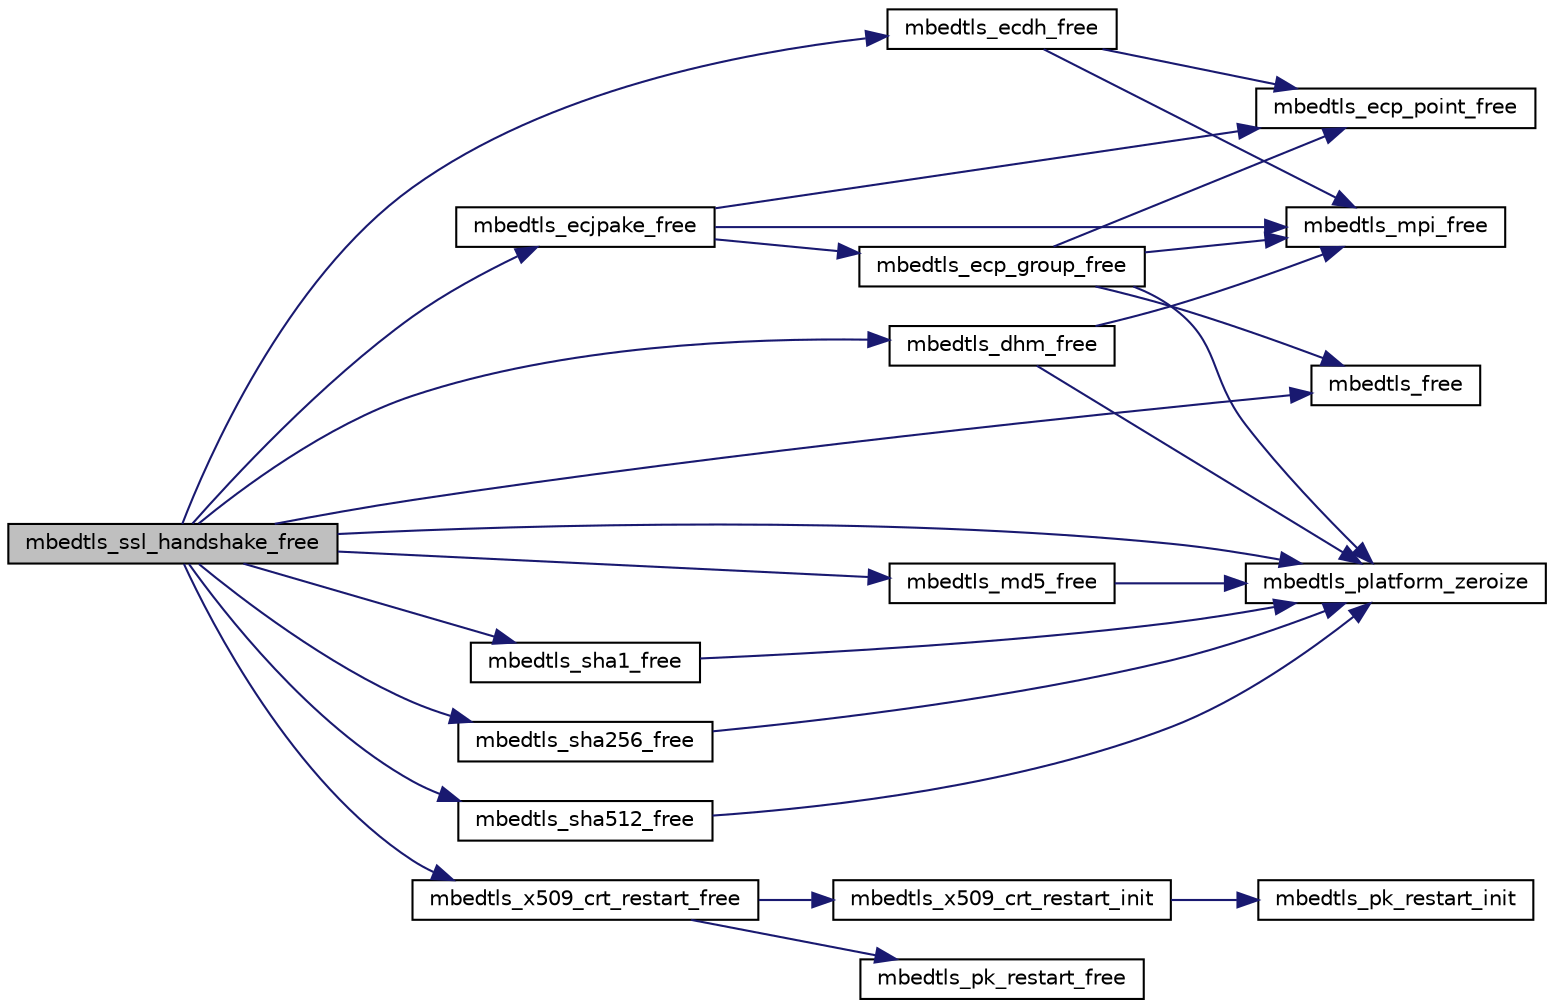 digraph "mbedtls_ssl_handshake_free"
{
 // LATEX_PDF_SIZE
  edge [fontname="Helvetica",fontsize="10",labelfontname="Helvetica",labelfontsize="10"];
  node [fontname="Helvetica",fontsize="10",shape=record];
  rankdir="LR";
  Node1 [label="mbedtls_ssl_handshake_free",height=0.2,width=0.4,color="black", fillcolor="grey75", style="filled", fontcolor="black",tooltip="Free referenced items in an SSL handshake context and clear memory."];
  Node1 -> Node2 [color="midnightblue",fontsize="10",style="solid",fontname="Helvetica"];
  Node2 [label="mbedtls_dhm_free",height=0.2,width=0.4,color="black", fillcolor="white", style="filled",URL="$d3/d16/dhm_8c.html#a092d039d88063538f67aaf9cf45d1d30",tooltip="This function frees and clears the components of a DHM context."];
  Node2 -> Node3 [color="midnightblue",fontsize="10",style="solid",fontname="Helvetica"];
  Node3 [label="mbedtls_mpi_free",height=0.2,width=0.4,color="black", fillcolor="white", style="filled",URL="$d1/dcc/bignum_8c.html#abffd5d8382cb86c089a1ef2bebb90f9f",tooltip="This function frees the components of an MPI context."];
  Node2 -> Node4 [color="midnightblue",fontsize="10",style="solid",fontname="Helvetica"];
  Node4 [label="mbedtls_platform_zeroize",height=0.2,width=0.4,color="black", fillcolor="white", style="filled",URL="$dd/dde/platform__util_8c.html#aa4e36b2c1c58d8ad89e1e11b6ebea2d9",tooltip="Securely zeroize a buffer."];
  Node1 -> Node5 [color="midnightblue",fontsize="10",style="solid",fontname="Helvetica"];
  Node5 [label="mbedtls_ecdh_free",height=0.2,width=0.4,color="black", fillcolor="white", style="filled",URL="$d0/dc9/ecdh_8c.html#a89cc40dc92fbbaf0275ea9a6184a5e71",tooltip="This function frees a context."];
  Node5 -> Node6 [color="midnightblue",fontsize="10",style="solid",fontname="Helvetica"];
  Node6 [label="mbedtls_ecp_point_free",height=0.2,width=0.4,color="black", fillcolor="white", style="filled",URL="$d4/d4d/ecp_8c.html#a87004f74814cc59a9ef757aea444098d",tooltip="This function frees the components of a point."];
  Node5 -> Node3 [color="midnightblue",fontsize="10",style="solid",fontname="Helvetica"];
  Node1 -> Node7 [color="midnightblue",fontsize="10",style="solid",fontname="Helvetica"];
  Node7 [label="mbedtls_ecjpake_free",height=0.2,width=0.4,color="black", fillcolor="white", style="filled",URL="$db/df7/ecjpake_8c.html#af962a58646228b3a80a4c27ac344d3cb",tooltip="This clears an ECJPAKE context and frees any embedded data structure."];
  Node7 -> Node8 [color="midnightblue",fontsize="10",style="solid",fontname="Helvetica"];
  Node8 [label="mbedtls_ecp_group_free",height=0.2,width=0.4,color="black", fillcolor="white", style="filled",URL="$d4/d4d/ecp_8c.html#a97b130596caa2844282181082f66cb90",tooltip="This function frees the components of an ECP group."];
  Node8 -> Node6 [color="midnightblue",fontsize="10",style="solid",fontname="Helvetica"];
  Node8 -> Node9 [color="midnightblue",fontsize="10",style="solid",fontname="Helvetica"];
  Node9 [label="mbedtls_free",height=0.2,width=0.4,color="black", fillcolor="white", style="filled",URL="$dc/d3f/platform_8c.html#a5aeffbc9179142d77ef35d3266d5fc4d",tooltip=" "];
  Node8 -> Node3 [color="midnightblue",fontsize="10",style="solid",fontname="Helvetica"];
  Node8 -> Node4 [color="midnightblue",fontsize="10",style="solid",fontname="Helvetica"];
  Node7 -> Node6 [color="midnightblue",fontsize="10",style="solid",fontname="Helvetica"];
  Node7 -> Node3 [color="midnightblue",fontsize="10",style="solid",fontname="Helvetica"];
  Node1 -> Node9 [color="midnightblue",fontsize="10",style="solid",fontname="Helvetica"];
  Node1 -> Node10 [color="midnightblue",fontsize="10",style="solid",fontname="Helvetica"];
  Node10 [label="mbedtls_md5_free",height=0.2,width=0.4,color="black", fillcolor="white", style="filled",URL="$d7/d6c/md5_8c.html#a6cb8881e3dc6179228b69437ccd00451",tooltip="Clear MD5 context."];
  Node10 -> Node4 [color="midnightblue",fontsize="10",style="solid",fontname="Helvetica"];
  Node1 -> Node4 [color="midnightblue",fontsize="10",style="solid",fontname="Helvetica"];
  Node1 -> Node11 [color="midnightblue",fontsize="10",style="solid",fontname="Helvetica"];
  Node11 [label="mbedtls_sha1_free",height=0.2,width=0.4,color="black", fillcolor="white", style="filled",URL="$d2/d24/sha1_8c.html#a126091a4e884966454dca38c97770a24",tooltip="This function clears a SHA-1 context."];
  Node11 -> Node4 [color="midnightblue",fontsize="10",style="solid",fontname="Helvetica"];
  Node1 -> Node12 [color="midnightblue",fontsize="10",style="solid",fontname="Helvetica"];
  Node12 [label="mbedtls_sha256_free",height=0.2,width=0.4,color="black", fillcolor="white", style="filled",URL="$da/d01/sha256_8c.html#a6b9b9823b990de9685820fe59f1d9e1d",tooltip="This function clears a SHA-256 context."];
  Node12 -> Node4 [color="midnightblue",fontsize="10",style="solid",fontname="Helvetica"];
  Node1 -> Node13 [color="midnightblue",fontsize="10",style="solid",fontname="Helvetica"];
  Node13 [label="mbedtls_sha512_free",height=0.2,width=0.4,color="black", fillcolor="white", style="filled",URL="$df/dd2/sha512_8c.html#a63c673fa54cb703372fef5df4db02d28",tooltip="This function clears a SHA-512 context."];
  Node13 -> Node4 [color="midnightblue",fontsize="10",style="solid",fontname="Helvetica"];
  Node1 -> Node14 [color="midnightblue",fontsize="10",style="solid",fontname="Helvetica"];
  Node14 [label="mbedtls_x509_crt_restart_free",height=0.2,width=0.4,color="black", fillcolor="white", style="filled",URL="$da/dc4/group__x509__module.html#ga00307f4443ed3e4dc7a1a330790f45d8",tooltip="Free the components of a restart context."];
  Node14 -> Node15 [color="midnightblue",fontsize="10",style="solid",fontname="Helvetica"];
  Node15 [label="mbedtls_pk_restart_free",height=0.2,width=0.4,color="black", fillcolor="white", style="filled",URL="$db/dbd/pk_8c.html#ab82d0dc78b3262f16087fa4814eeca9c",tooltip="Free the components of a restart context."];
  Node14 -> Node16 [color="midnightblue",fontsize="10",style="solid",fontname="Helvetica"];
  Node16 [label="mbedtls_x509_crt_restart_init",height=0.2,width=0.4,color="black", fillcolor="white", style="filled",URL="$da/dc4/group__x509__module.html#ga428fd958e44acf6063a925bf95f0a8a2",tooltip="Initialize a restart context."];
  Node16 -> Node17 [color="midnightblue",fontsize="10",style="solid",fontname="Helvetica"];
  Node17 [label="mbedtls_pk_restart_init",height=0.2,width=0.4,color="black", fillcolor="white", style="filled",URL="$db/dbd/pk_8c.html#a68035977bd3664838529bcc0ad95e059",tooltip="Initialize a restart context."];
}
